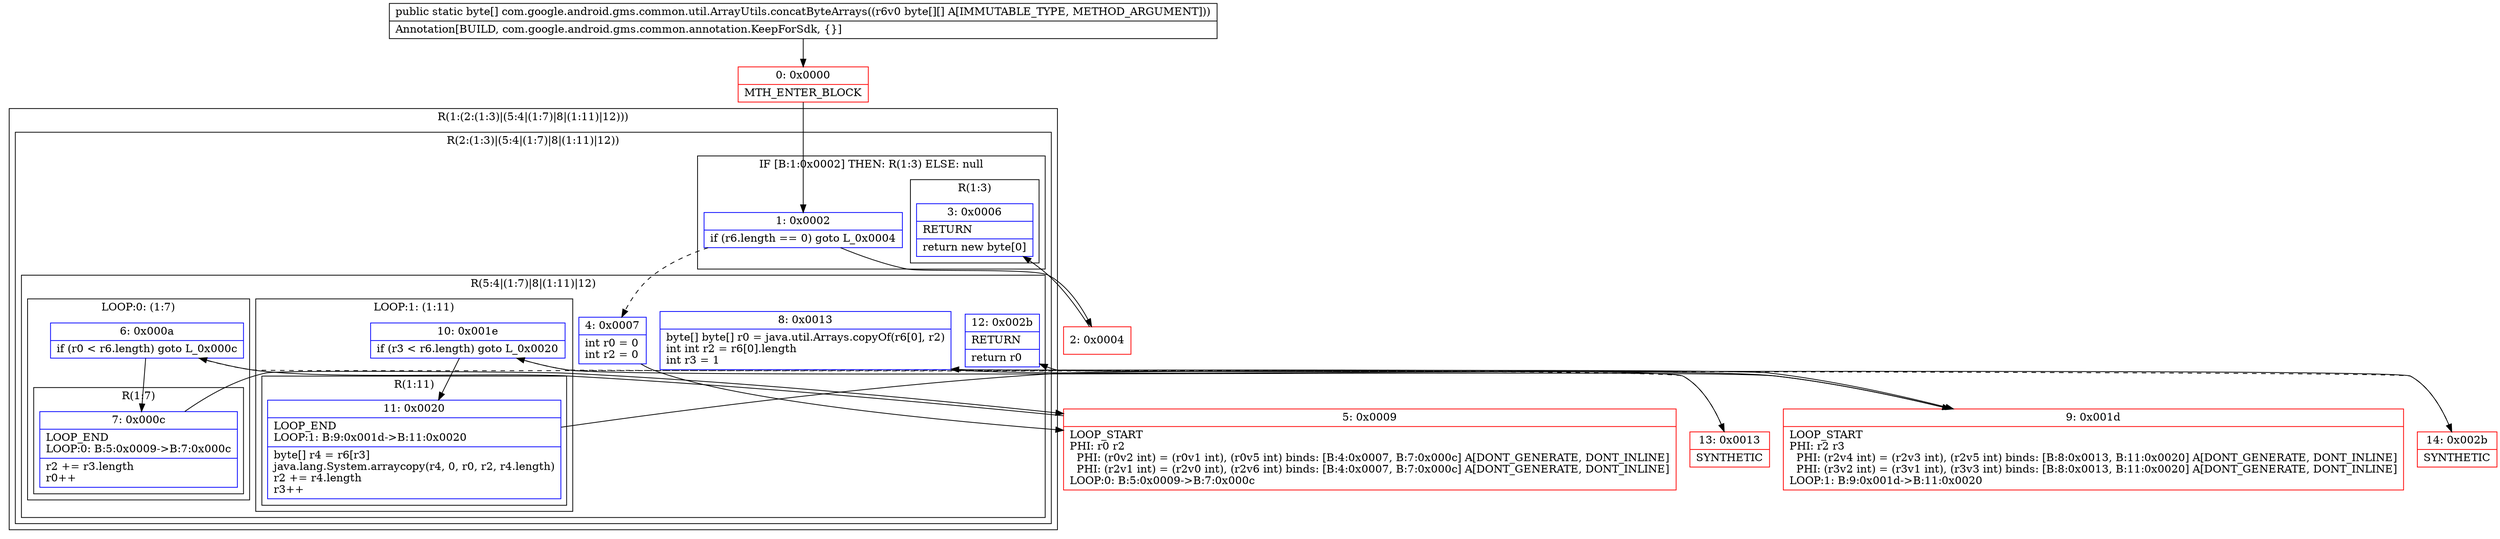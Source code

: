 digraph "CFG forcom.google.android.gms.common.util.ArrayUtils.concatByteArrays([[B)[B" {
subgraph cluster_Region_59780018 {
label = "R(1:(2:(1:3)|(5:4|(1:7)|8|(1:11)|12)))";
node [shape=record,color=blue];
subgraph cluster_Region_1681942667 {
label = "R(2:(1:3)|(5:4|(1:7)|8|(1:11)|12))";
node [shape=record,color=blue];
subgraph cluster_IfRegion_195591912 {
label = "IF [B:1:0x0002] THEN: R(1:3) ELSE: null";
node [shape=record,color=blue];
Node_1 [shape=record,label="{1\:\ 0x0002|if (r6.length == 0) goto L_0x0004\l}"];
subgraph cluster_Region_1740095350 {
label = "R(1:3)";
node [shape=record,color=blue];
Node_3 [shape=record,label="{3\:\ 0x0006|RETURN\l|return new byte[0]\l}"];
}
}
subgraph cluster_Region_1399960474 {
label = "R(5:4|(1:7)|8|(1:11)|12)";
node [shape=record,color=blue];
Node_4 [shape=record,label="{4\:\ 0x0007|int r0 = 0\lint r2 = 0\l}"];
subgraph cluster_LoopRegion_1710802313 {
label = "LOOP:0: (1:7)";
node [shape=record,color=blue];
Node_6 [shape=record,label="{6\:\ 0x000a|if (r0 \< r6.length) goto L_0x000c\l}"];
subgraph cluster_Region_1868939588 {
label = "R(1:7)";
node [shape=record,color=blue];
Node_7 [shape=record,label="{7\:\ 0x000c|LOOP_END\lLOOP:0: B:5:0x0009\-\>B:7:0x000c\l|r2 += r3.length\lr0++\l}"];
}
}
Node_8 [shape=record,label="{8\:\ 0x0013|byte[] byte[] r0 = java.util.Arrays.copyOf(r6[0], r2)\lint int r2 = r6[0].length\lint r3 = 1\l}"];
subgraph cluster_LoopRegion_201761766 {
label = "LOOP:1: (1:11)";
node [shape=record,color=blue];
Node_10 [shape=record,label="{10\:\ 0x001e|if (r3 \< r6.length) goto L_0x0020\l}"];
subgraph cluster_Region_46601 {
label = "R(1:11)";
node [shape=record,color=blue];
Node_11 [shape=record,label="{11\:\ 0x0020|LOOP_END\lLOOP:1: B:9:0x001d\-\>B:11:0x0020\l|byte[] r4 = r6[r3]\ljava.lang.System.arraycopy(r4, 0, r0, r2, r4.length)\lr2 += r4.length\lr3++\l}"];
}
}
Node_12 [shape=record,label="{12\:\ 0x002b|RETURN\l|return r0\l}"];
}
}
}
Node_0 [shape=record,color=red,label="{0\:\ 0x0000|MTH_ENTER_BLOCK\l}"];
Node_2 [shape=record,color=red,label="{2\:\ 0x0004}"];
Node_5 [shape=record,color=red,label="{5\:\ 0x0009|LOOP_START\lPHI: r0 r2 \l  PHI: (r0v2 int) = (r0v1 int), (r0v5 int) binds: [B:4:0x0007, B:7:0x000c] A[DONT_GENERATE, DONT_INLINE]\l  PHI: (r2v1 int) = (r2v0 int), (r2v6 int) binds: [B:4:0x0007, B:7:0x000c] A[DONT_GENERATE, DONT_INLINE]\lLOOP:0: B:5:0x0009\-\>B:7:0x000c\l}"];
Node_9 [shape=record,color=red,label="{9\:\ 0x001d|LOOP_START\lPHI: r2 r3 \l  PHI: (r2v4 int) = (r2v3 int), (r2v5 int) binds: [B:8:0x0013, B:11:0x0020] A[DONT_GENERATE, DONT_INLINE]\l  PHI: (r3v2 int) = (r3v1 int), (r3v3 int) binds: [B:8:0x0013, B:11:0x0020] A[DONT_GENERATE, DONT_INLINE]\lLOOP:1: B:9:0x001d\-\>B:11:0x0020\l}"];
Node_13 [shape=record,color=red,label="{13\:\ 0x0013|SYNTHETIC\l}"];
Node_14 [shape=record,color=red,label="{14\:\ 0x002b|SYNTHETIC\l}"];
MethodNode[shape=record,label="{public static byte[] com.google.android.gms.common.util.ArrayUtils.concatByteArrays((r6v0 byte[][] A[IMMUTABLE_TYPE, METHOD_ARGUMENT]))  | Annotation[BUILD, com.google.android.gms.common.annotation.KeepForSdk, \{\}]\l}"];
MethodNode -> Node_0;
Node_1 -> Node_2;
Node_1 -> Node_4[style=dashed];
Node_4 -> Node_5;
Node_6 -> Node_7;
Node_6 -> Node_13[style=dashed];
Node_7 -> Node_5;
Node_8 -> Node_9;
Node_10 -> Node_11;
Node_10 -> Node_14[style=dashed];
Node_11 -> Node_9;
Node_0 -> Node_1;
Node_2 -> Node_3;
Node_5 -> Node_6;
Node_9 -> Node_10;
Node_13 -> Node_8;
Node_14 -> Node_12;
}

